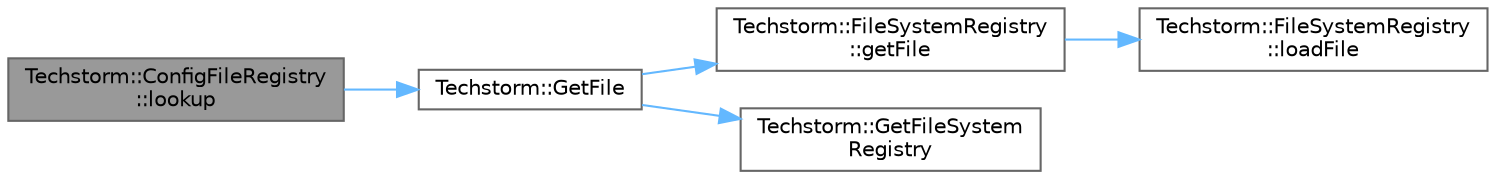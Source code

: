 digraph "Techstorm::ConfigFileRegistry::lookup"
{
 // LATEX_PDF_SIZE
  bgcolor="transparent";
  edge [fontname=Helvetica,fontsize=10,labelfontname=Helvetica,labelfontsize=10];
  node [fontname=Helvetica,fontsize=10,shape=box,height=0.2,width=0.4];
  rankdir="LR";
  Node1 [id="Node000001",label="Techstorm::ConfigFileRegistry\l::lookup",height=0.2,width=0.4,color="gray40", fillcolor="grey60", style="filled", fontcolor="black",tooltip=" "];
  Node1 -> Node2 [id="edge5_Node000001_Node000002",color="steelblue1",style="solid",tooltip=" "];
  Node2 [id="Node000002",label="Techstorm::GetFile",height=0.2,width=0.4,color="grey40", fillcolor="white", style="filled",URL="$d4/d26/namespace_techstorm.html#aaf6125c10046d7d70355aec49eb87e8a",tooltip=" "];
  Node2 -> Node3 [id="edge6_Node000002_Node000003",color="steelblue1",style="solid",tooltip=" "];
  Node3 [id="Node000003",label="Techstorm::FileSystemRegistry\l::getFile",height=0.2,width=0.4,color="grey40", fillcolor="white", style="filled",URL="$d5/dae/class_techstorm_1_1_file_system_registry.html#a209acb7117bc2e1882d9ba198d99e5a5",tooltip="Gets the file."];
  Node3 -> Node4 [id="edge7_Node000003_Node000004",color="steelblue1",style="solid",tooltip=" "];
  Node4 [id="Node000004",label="Techstorm::FileSystemRegistry\l::loadFile",height=0.2,width=0.4,color="grey40", fillcolor="white", style="filled",URL="$d5/dae/class_techstorm_1_1_file_system_registry.html#a1bc9d0163f011ee4e9571d945eeac6e8",tooltip="Loads the file."];
  Node2 -> Node5 [id="edge8_Node000002_Node000005",color="steelblue1",style="solid",tooltip=" "];
  Node5 [id="Node000005",label="Techstorm::GetFileSystem\lRegistry",height=0.2,width=0.4,color="grey40", fillcolor="white", style="filled",URL="$d4/d26/namespace_techstorm.html#a24fb41ad8339291fb9302ab6c9023ef9",tooltip=" "];
}
